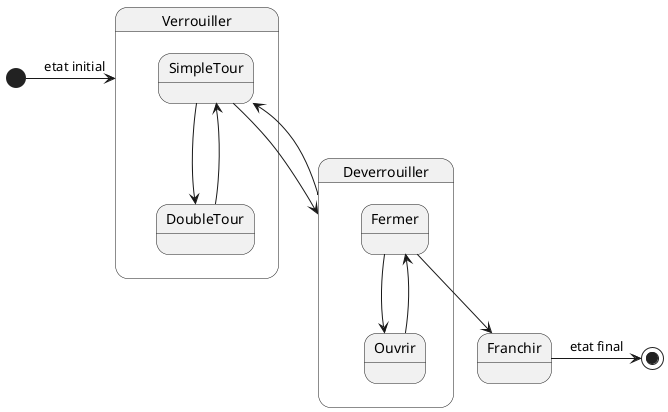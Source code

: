 @startuml Porte Serrure

[*] -> Verrouiller : etat initial

state Verrouiller { 
    
    SimpleTour --> DoubleTour
    DoubleTour --> SimpleTour    
}
state Deverrouiller {
    Fermer --> Ouvrir
    Ouvrir --> Fermer
}
SimpleTour --> Deverrouiller
Deverrouiller --> SimpleTour
Fermer --> Franchir
Franchir -> [*] : etat final


@enduml